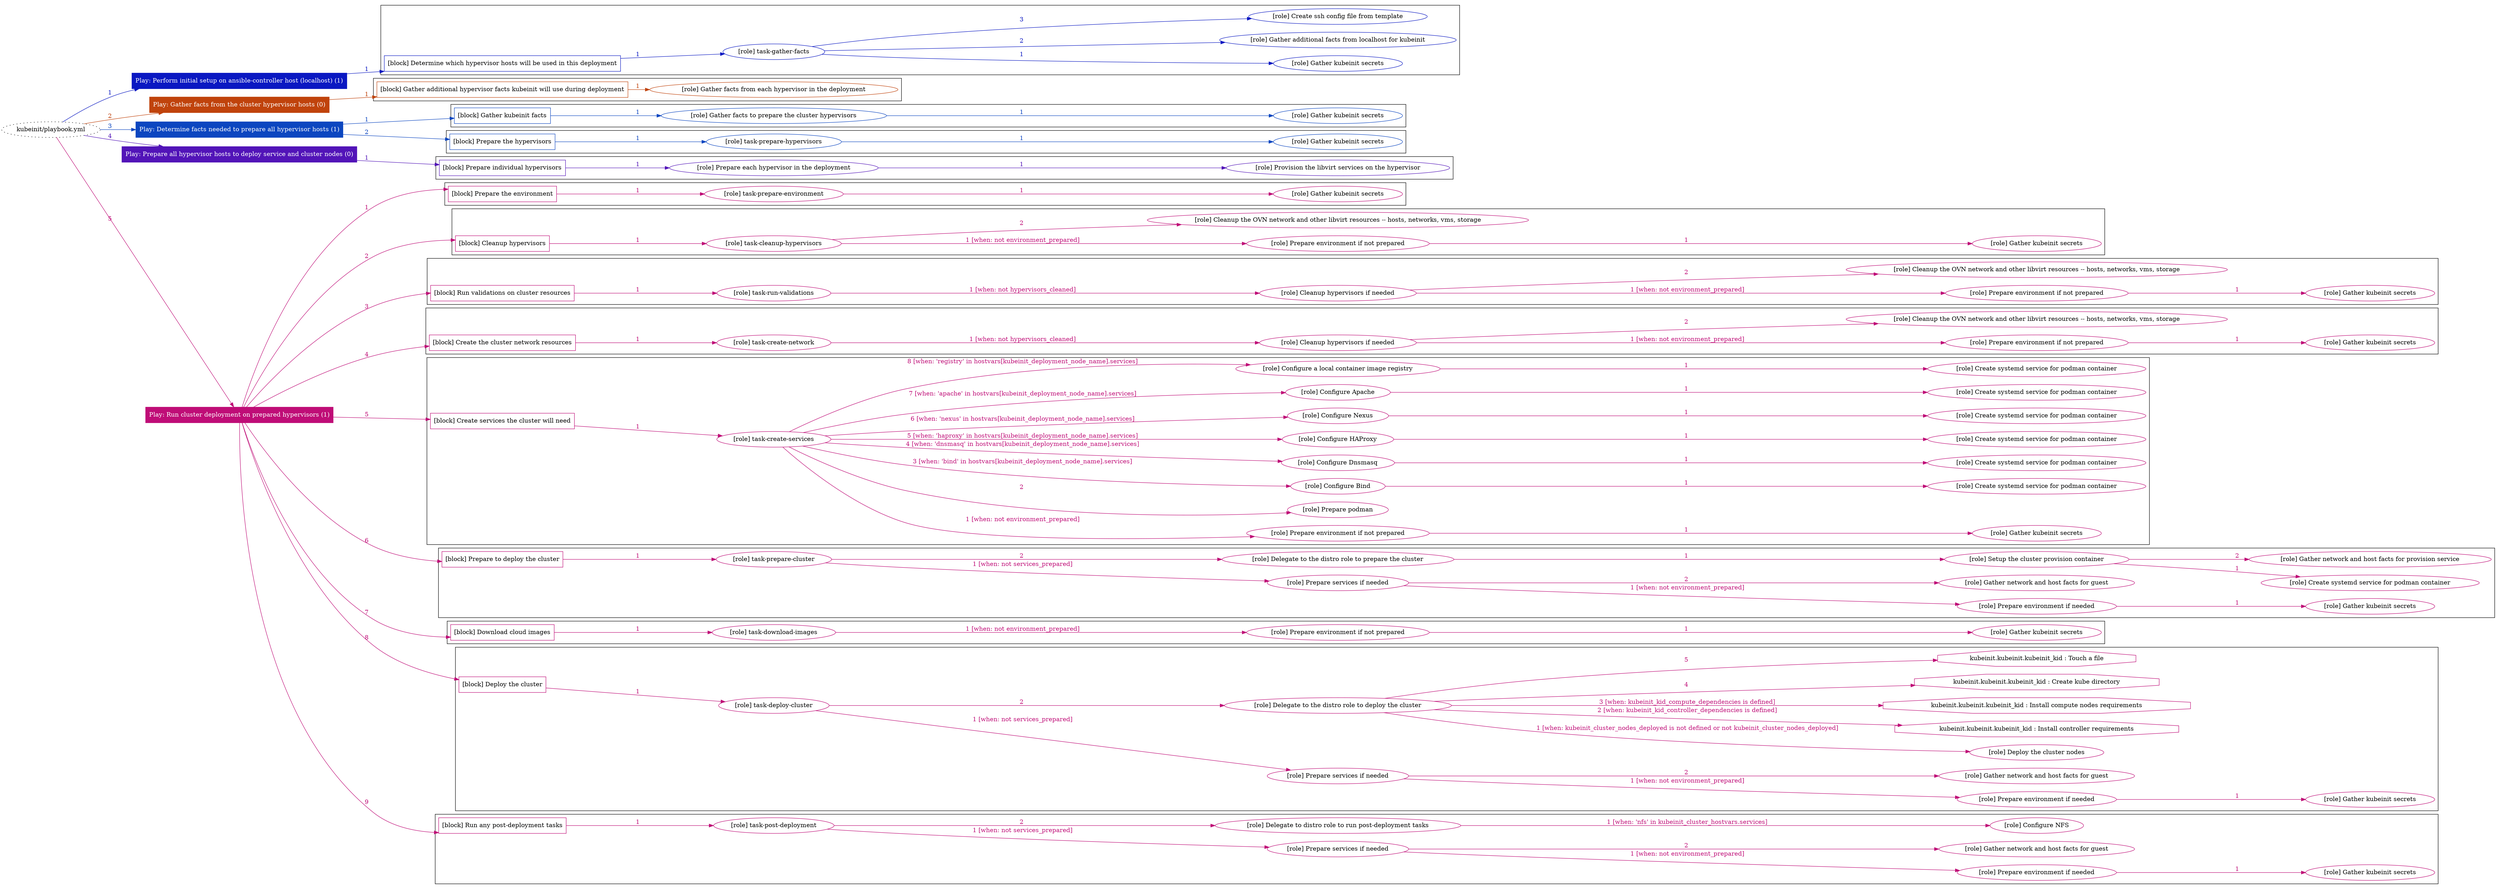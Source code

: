 digraph {
	graph [concentrate=true ordering=in rankdir=LR ratio=fill]
	edge [esep=5 sep=10]
	"kubeinit/playbook.yml" [URL="/home/runner/work/kubeinit/kubeinit/kubeinit/playbook.yml" id=playbook_1f6b3535 style=dotted]
	"kubeinit/playbook.yml" -> play_3bf7a6e9 [label="1 " color="#0a18c2" fontcolor="#0a18c2" id=edge_c1e197e9 labeltooltip="1 " tooltip="1 "]
	subgraph "Play: Perform initial setup on ansible-controller host (localhost) (1)" {
		play_3bf7a6e9 [label="Play: Perform initial setup on ansible-controller host (localhost) (1)" URL="/home/runner/work/kubeinit/kubeinit/kubeinit/playbook.yml" color="#0a18c2" fontcolor="#ffffff" id=play_3bf7a6e9 shape=box style=filled tooltip=localhost]
		play_3bf7a6e9 -> block_3ccb682c [label=1 color="#0a18c2" fontcolor="#0a18c2" id=edge_47ce44e6 labeltooltip=1 tooltip=1]
		subgraph cluster_block_3ccb682c {
			block_3ccb682c [label="[block] Determine which hypervisor hosts will be used in this deployment" URL="/home/runner/work/kubeinit/kubeinit/kubeinit/playbook.yml" color="#0a18c2" id=block_3ccb682c labeltooltip="Determine which hypervisor hosts will be used in this deployment" shape=box tooltip="Determine which hypervisor hosts will be used in this deployment"]
			block_3ccb682c -> role_7b9af902 [label="1 " color="#0a18c2" fontcolor="#0a18c2" id=edge_4d64c369 labeltooltip="1 " tooltip="1 "]
			subgraph "task-gather-facts" {
				role_7b9af902 [label="[role] task-gather-facts" URL="/home/runner/work/kubeinit/kubeinit/kubeinit/playbook.yml" color="#0a18c2" id=role_7b9af902 tooltip="task-gather-facts"]
				role_7b9af902 -> role_1360efcd [label="1 " color="#0a18c2" fontcolor="#0a18c2" id=edge_2112d2fb labeltooltip="1 " tooltip="1 "]
				subgraph "Gather kubeinit secrets" {
					role_1360efcd [label="[role] Gather kubeinit secrets" URL="/home/runner/.ansible/collections/ansible_collections/kubeinit/kubeinit/roles/kubeinit_prepare/tasks/build_hypervisors_group.yml" color="#0a18c2" id=role_1360efcd tooltip="Gather kubeinit secrets"]
				}
				role_7b9af902 -> role_87baae71 [label="2 " color="#0a18c2" fontcolor="#0a18c2" id=edge_1f7cece9 labeltooltip="2 " tooltip="2 "]
				subgraph "Gather additional facts from localhost for kubeinit" {
					role_87baae71 [label="[role] Gather additional facts from localhost for kubeinit" URL="/home/runner/.ansible/collections/ansible_collections/kubeinit/kubeinit/roles/kubeinit_prepare/tasks/build_hypervisors_group.yml" color="#0a18c2" id=role_87baae71 tooltip="Gather additional facts from localhost for kubeinit"]
				}
				role_7b9af902 -> role_89be790f [label="3 " color="#0a18c2" fontcolor="#0a18c2" id=edge_887fdbef labeltooltip="3 " tooltip="3 "]
				subgraph "Create ssh config file from template" {
					role_89be790f [label="[role] Create ssh config file from template" URL="/home/runner/.ansible/collections/ansible_collections/kubeinit/kubeinit/roles/kubeinit_prepare/tasks/build_hypervisors_group.yml" color="#0a18c2" id=role_89be790f tooltip="Create ssh config file from template"]
				}
			}
		}
	}
	"kubeinit/playbook.yml" -> play_54a61ac5 [label="2 " color="#c0430c" fontcolor="#c0430c" id=edge_5f983951 labeltooltip="2 " tooltip="2 "]
	subgraph "Play: Gather facts from the cluster hypervisor hosts (0)" {
		play_54a61ac5 [label="Play: Gather facts from the cluster hypervisor hosts (0)" URL="/home/runner/work/kubeinit/kubeinit/kubeinit/playbook.yml" color="#c0430c" fontcolor="#ffffff" id=play_54a61ac5 shape=box style=filled tooltip="Play: Gather facts from the cluster hypervisor hosts (0)"]
		play_54a61ac5 -> block_e50a9eba [label=1 color="#c0430c" fontcolor="#c0430c" id=edge_5fdd2af9 labeltooltip=1 tooltip=1]
		subgraph cluster_block_e50a9eba {
			block_e50a9eba [label="[block] Gather additional hypervisor facts kubeinit will use during deployment" URL="/home/runner/work/kubeinit/kubeinit/kubeinit/playbook.yml" color="#c0430c" id=block_e50a9eba labeltooltip="Gather additional hypervisor facts kubeinit will use during deployment" shape=box tooltip="Gather additional hypervisor facts kubeinit will use during deployment"]
			block_e50a9eba -> role_7834c64e [label="1 " color="#c0430c" fontcolor="#c0430c" id=edge_f5311c03 labeltooltip="1 " tooltip="1 "]
			subgraph "Gather facts from each hypervisor in the deployment" {
				role_7834c64e [label="[role] Gather facts from each hypervisor in the deployment" URL="/home/runner/work/kubeinit/kubeinit/kubeinit/playbook.yml" color="#c0430c" id=role_7834c64e tooltip="Gather facts from each hypervisor in the deployment"]
			}
		}
	}
	"kubeinit/playbook.yml" -> play_75a07d76 [label="3 " color="#0c46c0" fontcolor="#0c46c0" id=edge_d16d6537 labeltooltip="3 " tooltip="3 "]
	subgraph "Play: Determine facts needed to prepare all hypervisor hosts (1)" {
		play_75a07d76 [label="Play: Determine facts needed to prepare all hypervisor hosts (1)" URL="/home/runner/work/kubeinit/kubeinit/kubeinit/playbook.yml" color="#0c46c0" fontcolor="#ffffff" id=play_75a07d76 shape=box style=filled tooltip=localhost]
		play_75a07d76 -> block_7141d5a9 [label=1 color="#0c46c0" fontcolor="#0c46c0" id=edge_c96f5782 labeltooltip=1 tooltip=1]
		subgraph cluster_block_7141d5a9 {
			block_7141d5a9 [label="[block] Gather kubeinit facts" URL="/home/runner/work/kubeinit/kubeinit/kubeinit/playbook.yml" color="#0c46c0" id=block_7141d5a9 labeltooltip="Gather kubeinit facts" shape=box tooltip="Gather kubeinit facts"]
			block_7141d5a9 -> role_8ed5acba [label="1 " color="#0c46c0" fontcolor="#0c46c0" id=edge_40cc1aee labeltooltip="1 " tooltip="1 "]
			subgraph "Gather facts to prepare the cluster hypervisors" {
				role_8ed5acba [label="[role] Gather facts to prepare the cluster hypervisors" URL="/home/runner/work/kubeinit/kubeinit/kubeinit/playbook.yml" color="#0c46c0" id=role_8ed5acba tooltip="Gather facts to prepare the cluster hypervisors"]
				role_8ed5acba -> role_8b64cf4f [label="1 " color="#0c46c0" fontcolor="#0c46c0" id=edge_ab5d731b labeltooltip="1 " tooltip="1 "]
				subgraph "Gather kubeinit secrets" {
					role_8b64cf4f [label="[role] Gather kubeinit secrets" URL="/home/runner/.ansible/collections/ansible_collections/kubeinit/kubeinit/roles/kubeinit_prepare/tasks/gather_kubeinit_facts.yml" color="#0c46c0" id=role_8b64cf4f tooltip="Gather kubeinit secrets"]
				}
			}
		}
		play_75a07d76 -> block_ef69db0f [label=2 color="#0c46c0" fontcolor="#0c46c0" id=edge_81ce1f73 labeltooltip=2 tooltip=2]
		subgraph cluster_block_ef69db0f {
			block_ef69db0f [label="[block] Prepare the hypervisors" URL="/home/runner/work/kubeinit/kubeinit/kubeinit/playbook.yml" color="#0c46c0" id=block_ef69db0f labeltooltip="Prepare the hypervisors" shape=box tooltip="Prepare the hypervisors"]
			block_ef69db0f -> role_f090aa06 [label="1 " color="#0c46c0" fontcolor="#0c46c0" id=edge_07d2b785 labeltooltip="1 " tooltip="1 "]
			subgraph "task-prepare-hypervisors" {
				role_f090aa06 [label="[role] task-prepare-hypervisors" URL="/home/runner/work/kubeinit/kubeinit/kubeinit/playbook.yml" color="#0c46c0" id=role_f090aa06 tooltip="task-prepare-hypervisors"]
				role_f090aa06 -> role_acdf5bb8 [label="1 " color="#0c46c0" fontcolor="#0c46c0" id=edge_df29df80 labeltooltip="1 " tooltip="1 "]
				subgraph "Gather kubeinit secrets" {
					role_acdf5bb8 [label="[role] Gather kubeinit secrets" URL="/home/runner/.ansible/collections/ansible_collections/kubeinit/kubeinit/roles/kubeinit_prepare/tasks/gather_kubeinit_facts.yml" color="#0c46c0" id=role_acdf5bb8 tooltip="Gather kubeinit secrets"]
				}
			}
		}
	}
	"kubeinit/playbook.yml" -> play_3d331382 [label="4 " color="#5214b8" fontcolor="#5214b8" id=edge_16676e05 labeltooltip="4 " tooltip="4 "]
	subgraph "Play: Prepare all hypervisor hosts to deploy service and cluster nodes (0)" {
		play_3d331382 [label="Play: Prepare all hypervisor hosts to deploy service and cluster nodes (0)" URL="/home/runner/work/kubeinit/kubeinit/kubeinit/playbook.yml" color="#5214b8" fontcolor="#ffffff" id=play_3d331382 shape=box style=filled tooltip="Play: Prepare all hypervisor hosts to deploy service and cluster nodes (0)"]
		play_3d331382 -> block_a6d7bb3f [label=1 color="#5214b8" fontcolor="#5214b8" id=edge_a350c242 labeltooltip=1 tooltip=1]
		subgraph cluster_block_a6d7bb3f {
			block_a6d7bb3f [label="[block] Prepare individual hypervisors" URL="/home/runner/work/kubeinit/kubeinit/kubeinit/playbook.yml" color="#5214b8" id=block_a6d7bb3f labeltooltip="Prepare individual hypervisors" shape=box tooltip="Prepare individual hypervisors"]
			block_a6d7bb3f -> role_c45ecac0 [label="1 " color="#5214b8" fontcolor="#5214b8" id=edge_9cb9edc3 labeltooltip="1 " tooltip="1 "]
			subgraph "Prepare each hypervisor in the deployment" {
				role_c45ecac0 [label="[role] Prepare each hypervisor in the deployment" URL="/home/runner/work/kubeinit/kubeinit/kubeinit/playbook.yml" color="#5214b8" id=role_c45ecac0 tooltip="Prepare each hypervisor in the deployment"]
				role_c45ecac0 -> role_4bbc0955 [label="1 " color="#5214b8" fontcolor="#5214b8" id=edge_1edfb71e labeltooltip="1 " tooltip="1 "]
				subgraph "Provision the libvirt services on the hypervisor" {
					role_4bbc0955 [label="[role] Provision the libvirt services on the hypervisor" URL="/home/runner/.ansible/collections/ansible_collections/kubeinit/kubeinit/roles/kubeinit_prepare/tasks/prepare_hypervisor.yml" color="#5214b8" id=role_4bbc0955 tooltip="Provision the libvirt services on the hypervisor"]
				}
			}
		}
	}
	"kubeinit/playbook.yml" -> play_368a16c8 [label="5 " color="#bf0d77" fontcolor="#bf0d77" id=edge_6575ea53 labeltooltip="5 " tooltip="5 "]
	subgraph "Play: Run cluster deployment on prepared hypervisors (1)" {
		play_368a16c8 [label="Play: Run cluster deployment on prepared hypervisors (1)" URL="/home/runner/work/kubeinit/kubeinit/kubeinit/playbook.yml" color="#bf0d77" fontcolor="#ffffff" id=play_368a16c8 shape=box style=filled tooltip=localhost]
		play_368a16c8 -> block_1bb7bc93 [label=1 color="#bf0d77" fontcolor="#bf0d77" id=edge_f41ecd11 labeltooltip=1 tooltip=1]
		subgraph cluster_block_1bb7bc93 {
			block_1bb7bc93 [label="[block] Prepare the environment" URL="/home/runner/work/kubeinit/kubeinit/kubeinit/playbook.yml" color="#bf0d77" id=block_1bb7bc93 labeltooltip="Prepare the environment" shape=box tooltip="Prepare the environment"]
			block_1bb7bc93 -> role_0cedd0b3 [label="1 " color="#bf0d77" fontcolor="#bf0d77" id=edge_0e21bb70 labeltooltip="1 " tooltip="1 "]
			subgraph "task-prepare-environment" {
				role_0cedd0b3 [label="[role] task-prepare-environment" URL="/home/runner/work/kubeinit/kubeinit/kubeinit/playbook.yml" color="#bf0d77" id=role_0cedd0b3 tooltip="task-prepare-environment"]
				role_0cedd0b3 -> role_18a40234 [label="1 " color="#bf0d77" fontcolor="#bf0d77" id=edge_5f306d42 labeltooltip="1 " tooltip="1 "]
				subgraph "Gather kubeinit secrets" {
					role_18a40234 [label="[role] Gather kubeinit secrets" URL="/home/runner/.ansible/collections/ansible_collections/kubeinit/kubeinit/roles/kubeinit_prepare/tasks/gather_kubeinit_facts.yml" color="#bf0d77" id=role_18a40234 tooltip="Gather kubeinit secrets"]
				}
			}
		}
		play_368a16c8 -> block_3e23dfc7 [label=2 color="#bf0d77" fontcolor="#bf0d77" id=edge_5cbe32d6 labeltooltip=2 tooltip=2]
		subgraph cluster_block_3e23dfc7 {
			block_3e23dfc7 [label="[block] Cleanup hypervisors" URL="/home/runner/work/kubeinit/kubeinit/kubeinit/playbook.yml" color="#bf0d77" id=block_3e23dfc7 labeltooltip="Cleanup hypervisors" shape=box tooltip="Cleanup hypervisors"]
			block_3e23dfc7 -> role_8634d6ac [label="1 " color="#bf0d77" fontcolor="#bf0d77" id=edge_c072e375 labeltooltip="1 " tooltip="1 "]
			subgraph "task-cleanup-hypervisors" {
				role_8634d6ac [label="[role] task-cleanup-hypervisors" URL="/home/runner/work/kubeinit/kubeinit/kubeinit/playbook.yml" color="#bf0d77" id=role_8634d6ac tooltip="task-cleanup-hypervisors"]
				role_8634d6ac -> role_daacfb31 [label="1 [when: not environment_prepared]" color="#bf0d77" fontcolor="#bf0d77" id=edge_9eebfffa labeltooltip="1 [when: not environment_prepared]" tooltip="1 [when: not environment_prepared]"]
				subgraph "Prepare environment if not prepared" {
					role_daacfb31 [label="[role] Prepare environment if not prepared" URL="/home/runner/.ansible/collections/ansible_collections/kubeinit/kubeinit/roles/kubeinit_prepare/tasks/cleanup_hypervisors.yml" color="#bf0d77" id=role_daacfb31 tooltip="Prepare environment if not prepared"]
					role_daacfb31 -> role_f844dda1 [label="1 " color="#bf0d77" fontcolor="#bf0d77" id=edge_bcab1540 labeltooltip="1 " tooltip="1 "]
					subgraph "Gather kubeinit secrets" {
						role_f844dda1 [label="[role] Gather kubeinit secrets" URL="/home/runner/.ansible/collections/ansible_collections/kubeinit/kubeinit/roles/kubeinit_prepare/tasks/gather_kubeinit_facts.yml" color="#bf0d77" id=role_f844dda1 tooltip="Gather kubeinit secrets"]
					}
				}
				role_8634d6ac -> role_37c6b8cc [label="2 " color="#bf0d77" fontcolor="#bf0d77" id=edge_1491b4fa labeltooltip="2 " tooltip="2 "]
				subgraph "Cleanup the OVN network and other libvirt resources -- hosts, networks, vms, storage" {
					role_37c6b8cc [label="[role] Cleanup the OVN network and other libvirt resources -- hosts, networks, vms, storage" URL="/home/runner/.ansible/collections/ansible_collections/kubeinit/kubeinit/roles/kubeinit_prepare/tasks/cleanup_hypervisors.yml" color="#bf0d77" id=role_37c6b8cc tooltip="Cleanup the OVN network and other libvirt resources -- hosts, networks, vms, storage"]
				}
			}
		}
		play_368a16c8 -> block_3f6bb3dc [label=3 color="#bf0d77" fontcolor="#bf0d77" id=edge_3181ce59 labeltooltip=3 tooltip=3]
		subgraph cluster_block_3f6bb3dc {
			block_3f6bb3dc [label="[block] Run validations on cluster resources" URL="/home/runner/work/kubeinit/kubeinit/kubeinit/playbook.yml" color="#bf0d77" id=block_3f6bb3dc labeltooltip="Run validations on cluster resources" shape=box tooltip="Run validations on cluster resources"]
			block_3f6bb3dc -> role_89c1ef2c [label="1 " color="#bf0d77" fontcolor="#bf0d77" id=edge_9684d4f2 labeltooltip="1 " tooltip="1 "]
			subgraph "task-run-validations" {
				role_89c1ef2c [label="[role] task-run-validations" URL="/home/runner/work/kubeinit/kubeinit/kubeinit/playbook.yml" color="#bf0d77" id=role_89c1ef2c tooltip="task-run-validations"]
				role_89c1ef2c -> role_0c6063fe [label="1 [when: not hypervisors_cleaned]" color="#bf0d77" fontcolor="#bf0d77" id=edge_345f3745 labeltooltip="1 [when: not hypervisors_cleaned]" tooltip="1 [when: not hypervisors_cleaned]"]
				subgraph "Cleanup hypervisors if needed" {
					role_0c6063fe [label="[role] Cleanup hypervisors if needed" URL="/home/runner/.ansible/collections/ansible_collections/kubeinit/kubeinit/roles/kubeinit_validations/tasks/main.yml" color="#bf0d77" id=role_0c6063fe tooltip="Cleanup hypervisors if needed"]
					role_0c6063fe -> role_e9da074a [label="1 [when: not environment_prepared]" color="#bf0d77" fontcolor="#bf0d77" id=edge_7796744a labeltooltip="1 [when: not environment_prepared]" tooltip="1 [when: not environment_prepared]"]
					subgraph "Prepare environment if not prepared" {
						role_e9da074a [label="[role] Prepare environment if not prepared" URL="/home/runner/.ansible/collections/ansible_collections/kubeinit/kubeinit/roles/kubeinit_prepare/tasks/cleanup_hypervisors.yml" color="#bf0d77" id=role_e9da074a tooltip="Prepare environment if not prepared"]
						role_e9da074a -> role_875ee161 [label="1 " color="#bf0d77" fontcolor="#bf0d77" id=edge_c53d3ebb labeltooltip="1 " tooltip="1 "]
						subgraph "Gather kubeinit secrets" {
							role_875ee161 [label="[role] Gather kubeinit secrets" URL="/home/runner/.ansible/collections/ansible_collections/kubeinit/kubeinit/roles/kubeinit_prepare/tasks/gather_kubeinit_facts.yml" color="#bf0d77" id=role_875ee161 tooltip="Gather kubeinit secrets"]
						}
					}
					role_0c6063fe -> role_450a5c2c [label="2 " color="#bf0d77" fontcolor="#bf0d77" id=edge_45321981 labeltooltip="2 " tooltip="2 "]
					subgraph "Cleanup the OVN network and other libvirt resources -- hosts, networks, vms, storage" {
						role_450a5c2c [label="[role] Cleanup the OVN network and other libvirt resources -- hosts, networks, vms, storage" URL="/home/runner/.ansible/collections/ansible_collections/kubeinit/kubeinit/roles/kubeinit_prepare/tasks/cleanup_hypervisors.yml" color="#bf0d77" id=role_450a5c2c tooltip="Cleanup the OVN network and other libvirt resources -- hosts, networks, vms, storage"]
					}
				}
			}
		}
		play_368a16c8 -> block_3bde9064 [label=4 color="#bf0d77" fontcolor="#bf0d77" id=edge_3b0500b9 labeltooltip=4 tooltip=4]
		subgraph cluster_block_3bde9064 {
			block_3bde9064 [label="[block] Create the cluster network resources" URL="/home/runner/work/kubeinit/kubeinit/kubeinit/playbook.yml" color="#bf0d77" id=block_3bde9064 labeltooltip="Create the cluster network resources" shape=box tooltip="Create the cluster network resources"]
			block_3bde9064 -> role_0d90dddf [label="1 " color="#bf0d77" fontcolor="#bf0d77" id=edge_a4d1cb44 labeltooltip="1 " tooltip="1 "]
			subgraph "task-create-network" {
				role_0d90dddf [label="[role] task-create-network" URL="/home/runner/work/kubeinit/kubeinit/kubeinit/playbook.yml" color="#bf0d77" id=role_0d90dddf tooltip="task-create-network"]
				role_0d90dddf -> role_8ab0f918 [label="1 [when: not hypervisors_cleaned]" color="#bf0d77" fontcolor="#bf0d77" id=edge_50179bc3 labeltooltip="1 [when: not hypervisors_cleaned]" tooltip="1 [when: not hypervisors_cleaned]"]
				subgraph "Cleanup hypervisors if needed" {
					role_8ab0f918 [label="[role] Cleanup hypervisors if needed" URL="/home/runner/.ansible/collections/ansible_collections/kubeinit/kubeinit/roles/kubeinit_libvirt/tasks/create_network.yml" color="#bf0d77" id=role_8ab0f918 tooltip="Cleanup hypervisors if needed"]
					role_8ab0f918 -> role_57f6d61f [label="1 [when: not environment_prepared]" color="#bf0d77" fontcolor="#bf0d77" id=edge_bcccdd63 labeltooltip="1 [when: not environment_prepared]" tooltip="1 [when: not environment_prepared]"]
					subgraph "Prepare environment if not prepared" {
						role_57f6d61f [label="[role] Prepare environment if not prepared" URL="/home/runner/.ansible/collections/ansible_collections/kubeinit/kubeinit/roles/kubeinit_prepare/tasks/cleanup_hypervisors.yml" color="#bf0d77" id=role_57f6d61f tooltip="Prepare environment if not prepared"]
						role_57f6d61f -> role_bf4fabb3 [label="1 " color="#bf0d77" fontcolor="#bf0d77" id=edge_4ea78b65 labeltooltip="1 " tooltip="1 "]
						subgraph "Gather kubeinit secrets" {
							role_bf4fabb3 [label="[role] Gather kubeinit secrets" URL="/home/runner/.ansible/collections/ansible_collections/kubeinit/kubeinit/roles/kubeinit_prepare/tasks/gather_kubeinit_facts.yml" color="#bf0d77" id=role_bf4fabb3 tooltip="Gather kubeinit secrets"]
						}
					}
					role_8ab0f918 -> role_c960f87f [label="2 " color="#bf0d77" fontcolor="#bf0d77" id=edge_f875e718 labeltooltip="2 " tooltip="2 "]
					subgraph "Cleanup the OVN network and other libvirt resources -- hosts, networks, vms, storage" {
						role_c960f87f [label="[role] Cleanup the OVN network and other libvirt resources -- hosts, networks, vms, storage" URL="/home/runner/.ansible/collections/ansible_collections/kubeinit/kubeinit/roles/kubeinit_prepare/tasks/cleanup_hypervisors.yml" color="#bf0d77" id=role_c960f87f tooltip="Cleanup the OVN network and other libvirt resources -- hosts, networks, vms, storage"]
					}
				}
			}
		}
		play_368a16c8 -> block_8eb6031f [label=5 color="#bf0d77" fontcolor="#bf0d77" id=edge_0f97d8d3 labeltooltip=5 tooltip=5]
		subgraph cluster_block_8eb6031f {
			block_8eb6031f [label="[block] Create services the cluster will need" URL="/home/runner/work/kubeinit/kubeinit/kubeinit/playbook.yml" color="#bf0d77" id=block_8eb6031f labeltooltip="Create services the cluster will need" shape=box tooltip="Create services the cluster will need"]
			block_8eb6031f -> role_3d6270d3 [label="1 " color="#bf0d77" fontcolor="#bf0d77" id=edge_98176f42 labeltooltip="1 " tooltip="1 "]
			subgraph "task-create-services" {
				role_3d6270d3 [label="[role] task-create-services" URL="/home/runner/work/kubeinit/kubeinit/kubeinit/playbook.yml" color="#bf0d77" id=role_3d6270d3 tooltip="task-create-services"]
				role_3d6270d3 -> role_ebb13b92 [label="1 [when: not environment_prepared]" color="#bf0d77" fontcolor="#bf0d77" id=edge_6c836419 labeltooltip="1 [when: not environment_prepared]" tooltip="1 [when: not environment_prepared]"]
				subgraph "Prepare environment if not prepared" {
					role_ebb13b92 [label="[role] Prepare environment if not prepared" URL="/home/runner/.ansible/collections/ansible_collections/kubeinit/kubeinit/roles/kubeinit_services/tasks/main.yml" color="#bf0d77" id=role_ebb13b92 tooltip="Prepare environment if not prepared"]
					role_ebb13b92 -> role_b05471d1 [label="1 " color="#bf0d77" fontcolor="#bf0d77" id=edge_e9f2e969 labeltooltip="1 " tooltip="1 "]
					subgraph "Gather kubeinit secrets" {
						role_b05471d1 [label="[role] Gather kubeinit secrets" URL="/home/runner/.ansible/collections/ansible_collections/kubeinit/kubeinit/roles/kubeinit_prepare/tasks/gather_kubeinit_facts.yml" color="#bf0d77" id=role_b05471d1 tooltip="Gather kubeinit secrets"]
					}
				}
				role_3d6270d3 -> role_ff94bc6a [label="2 " color="#bf0d77" fontcolor="#bf0d77" id=edge_85e09e7e labeltooltip="2 " tooltip="2 "]
				subgraph "Prepare podman" {
					role_ff94bc6a [label="[role] Prepare podman" URL="/home/runner/.ansible/collections/ansible_collections/kubeinit/kubeinit/roles/kubeinit_services/tasks/00_create_service_pod.yml" color="#bf0d77" id=role_ff94bc6a tooltip="Prepare podman"]
				}
				role_3d6270d3 -> role_147999e9 [label="3 [when: 'bind' in hostvars[kubeinit_deployment_node_name].services]" color="#bf0d77" fontcolor="#bf0d77" id=edge_efdef23e labeltooltip="3 [when: 'bind' in hostvars[kubeinit_deployment_node_name].services]" tooltip="3 [when: 'bind' in hostvars[kubeinit_deployment_node_name].services]"]
				subgraph "Configure Bind" {
					role_147999e9 [label="[role] Configure Bind" URL="/home/runner/.ansible/collections/ansible_collections/kubeinit/kubeinit/roles/kubeinit_services/tasks/start_services_containers.yml" color="#bf0d77" id=role_147999e9 tooltip="Configure Bind"]
					role_147999e9 -> role_bf076e30 [label="1 " color="#bf0d77" fontcolor="#bf0d77" id=edge_87cccaa5 labeltooltip="1 " tooltip="1 "]
					subgraph "Create systemd service for podman container" {
						role_bf076e30 [label="[role] Create systemd service for podman container" URL="/home/runner/.ansible/collections/ansible_collections/kubeinit/kubeinit/roles/kubeinit_bind/tasks/main.yml" color="#bf0d77" id=role_bf076e30 tooltip="Create systemd service for podman container"]
					}
				}
				role_3d6270d3 -> role_5b584ee7 [label="4 [when: 'dnsmasq' in hostvars[kubeinit_deployment_node_name].services]" color="#bf0d77" fontcolor="#bf0d77" id=edge_be28d505 labeltooltip="4 [when: 'dnsmasq' in hostvars[kubeinit_deployment_node_name].services]" tooltip="4 [when: 'dnsmasq' in hostvars[kubeinit_deployment_node_name].services]"]
				subgraph "Configure Dnsmasq" {
					role_5b584ee7 [label="[role] Configure Dnsmasq" URL="/home/runner/.ansible/collections/ansible_collections/kubeinit/kubeinit/roles/kubeinit_services/tasks/start_services_containers.yml" color="#bf0d77" id=role_5b584ee7 tooltip="Configure Dnsmasq"]
					role_5b584ee7 -> role_eab166a2 [label="1 " color="#bf0d77" fontcolor="#bf0d77" id=edge_00e78adf labeltooltip="1 " tooltip="1 "]
					subgraph "Create systemd service for podman container" {
						role_eab166a2 [label="[role] Create systemd service for podman container" URL="/home/runner/.ansible/collections/ansible_collections/kubeinit/kubeinit/roles/kubeinit_dnsmasq/tasks/main.yml" color="#bf0d77" id=role_eab166a2 tooltip="Create systemd service for podman container"]
					}
				}
				role_3d6270d3 -> role_ba6c4ec7 [label="5 [when: 'haproxy' in hostvars[kubeinit_deployment_node_name].services]" color="#bf0d77" fontcolor="#bf0d77" id=edge_8b4da326 labeltooltip="5 [when: 'haproxy' in hostvars[kubeinit_deployment_node_name].services]" tooltip="5 [when: 'haproxy' in hostvars[kubeinit_deployment_node_name].services]"]
				subgraph "Configure HAProxy" {
					role_ba6c4ec7 [label="[role] Configure HAProxy" URL="/home/runner/.ansible/collections/ansible_collections/kubeinit/kubeinit/roles/kubeinit_services/tasks/start_services_containers.yml" color="#bf0d77" id=role_ba6c4ec7 tooltip="Configure HAProxy"]
					role_ba6c4ec7 -> role_a4e1daeb [label="1 " color="#bf0d77" fontcolor="#bf0d77" id=edge_6d6f15dd labeltooltip="1 " tooltip="1 "]
					subgraph "Create systemd service for podman container" {
						role_a4e1daeb [label="[role] Create systemd service for podman container" URL="/home/runner/.ansible/collections/ansible_collections/kubeinit/kubeinit/roles/kubeinit_haproxy/tasks/main.yml" color="#bf0d77" id=role_a4e1daeb tooltip="Create systemd service for podman container"]
					}
				}
				role_3d6270d3 -> role_1121056b [label="6 [when: 'nexus' in hostvars[kubeinit_deployment_node_name].services]" color="#bf0d77" fontcolor="#bf0d77" id=edge_dc437dda labeltooltip="6 [when: 'nexus' in hostvars[kubeinit_deployment_node_name].services]" tooltip="6 [when: 'nexus' in hostvars[kubeinit_deployment_node_name].services]"]
				subgraph "Configure Nexus" {
					role_1121056b [label="[role] Configure Nexus" URL="/home/runner/.ansible/collections/ansible_collections/kubeinit/kubeinit/roles/kubeinit_services/tasks/start_services_containers.yml" color="#bf0d77" id=role_1121056b tooltip="Configure Nexus"]
					role_1121056b -> role_4af41d01 [label="1 " color="#bf0d77" fontcolor="#bf0d77" id=edge_7c280169 labeltooltip="1 " tooltip="1 "]
					subgraph "Create systemd service for podman container" {
						role_4af41d01 [label="[role] Create systemd service for podman container" URL="/home/runner/.ansible/collections/ansible_collections/kubeinit/kubeinit/roles/kubeinit_nexus/tasks/main.yml" color="#bf0d77" id=role_4af41d01 tooltip="Create systemd service for podman container"]
					}
				}
				role_3d6270d3 -> role_95672cbd [label="7 [when: 'apache' in hostvars[kubeinit_deployment_node_name].services]" color="#bf0d77" fontcolor="#bf0d77" id=edge_4ff324d7 labeltooltip="7 [when: 'apache' in hostvars[kubeinit_deployment_node_name].services]" tooltip="7 [when: 'apache' in hostvars[kubeinit_deployment_node_name].services]"]
				subgraph "Configure Apache" {
					role_95672cbd [label="[role] Configure Apache" URL="/home/runner/.ansible/collections/ansible_collections/kubeinit/kubeinit/roles/kubeinit_services/tasks/start_services_containers.yml" color="#bf0d77" id=role_95672cbd tooltip="Configure Apache"]
					role_95672cbd -> role_fe2dd6f8 [label="1 " color="#bf0d77" fontcolor="#bf0d77" id=edge_877de186 labeltooltip="1 " tooltip="1 "]
					subgraph "Create systemd service for podman container" {
						role_fe2dd6f8 [label="[role] Create systemd service for podman container" URL="/home/runner/.ansible/collections/ansible_collections/kubeinit/kubeinit/roles/kubeinit_apache/tasks/main.yml" color="#bf0d77" id=role_fe2dd6f8 tooltip="Create systemd service for podman container"]
					}
				}
				role_3d6270d3 -> role_4d21d6bd [label="8 [when: 'registry' in hostvars[kubeinit_deployment_node_name].services]" color="#bf0d77" fontcolor="#bf0d77" id=edge_752ca20f labeltooltip="8 [when: 'registry' in hostvars[kubeinit_deployment_node_name].services]" tooltip="8 [when: 'registry' in hostvars[kubeinit_deployment_node_name].services]"]
				subgraph "Configure a local container image registry" {
					role_4d21d6bd [label="[role] Configure a local container image registry" URL="/home/runner/.ansible/collections/ansible_collections/kubeinit/kubeinit/roles/kubeinit_services/tasks/start_services_containers.yml" color="#bf0d77" id=role_4d21d6bd tooltip="Configure a local container image registry"]
					role_4d21d6bd -> role_8a16c138 [label="1 " color="#bf0d77" fontcolor="#bf0d77" id=edge_d1afa076 labeltooltip="1 " tooltip="1 "]
					subgraph "Create systemd service for podman container" {
						role_8a16c138 [label="[role] Create systemd service for podman container" URL="/home/runner/.ansible/collections/ansible_collections/kubeinit/kubeinit/roles/kubeinit_registry/tasks/main.yml" color="#bf0d77" id=role_8a16c138 tooltip="Create systemd service for podman container"]
					}
				}
			}
		}
		play_368a16c8 -> block_877bb955 [label=6 color="#bf0d77" fontcolor="#bf0d77" id=edge_6157a24e labeltooltip=6 tooltip=6]
		subgraph cluster_block_877bb955 {
			block_877bb955 [label="[block] Prepare to deploy the cluster" URL="/home/runner/work/kubeinit/kubeinit/kubeinit/playbook.yml" color="#bf0d77" id=block_877bb955 labeltooltip="Prepare to deploy the cluster" shape=box tooltip="Prepare to deploy the cluster"]
			block_877bb955 -> role_32d3a017 [label="1 " color="#bf0d77" fontcolor="#bf0d77" id=edge_882bd10a labeltooltip="1 " tooltip="1 "]
			subgraph "task-prepare-cluster" {
				role_32d3a017 [label="[role] task-prepare-cluster" URL="/home/runner/work/kubeinit/kubeinit/kubeinit/playbook.yml" color="#bf0d77" id=role_32d3a017 tooltip="task-prepare-cluster"]
				role_32d3a017 -> role_9602074c [label="1 [when: not services_prepared]" color="#bf0d77" fontcolor="#bf0d77" id=edge_1849640d labeltooltip="1 [when: not services_prepared]" tooltip="1 [when: not services_prepared]"]
				subgraph "Prepare services if needed" {
					role_9602074c [label="[role] Prepare services if needed" URL="/home/runner/.ansible/collections/ansible_collections/kubeinit/kubeinit/roles/kubeinit_prepare/tasks/prepare_cluster.yml" color="#bf0d77" id=role_9602074c tooltip="Prepare services if needed"]
					role_9602074c -> role_5f315bdf [label="1 [when: not environment_prepared]" color="#bf0d77" fontcolor="#bf0d77" id=edge_3f7a2197 labeltooltip="1 [when: not environment_prepared]" tooltip="1 [when: not environment_prepared]"]
					subgraph "Prepare environment if needed" {
						role_5f315bdf [label="[role] Prepare environment if needed" URL="/home/runner/.ansible/collections/ansible_collections/kubeinit/kubeinit/roles/kubeinit_services/tasks/prepare_services.yml" color="#bf0d77" id=role_5f315bdf tooltip="Prepare environment if needed"]
						role_5f315bdf -> role_11a8494e [label="1 " color="#bf0d77" fontcolor="#bf0d77" id=edge_fd36b822 labeltooltip="1 " tooltip="1 "]
						subgraph "Gather kubeinit secrets" {
							role_11a8494e [label="[role] Gather kubeinit secrets" URL="/home/runner/.ansible/collections/ansible_collections/kubeinit/kubeinit/roles/kubeinit_prepare/tasks/gather_kubeinit_facts.yml" color="#bf0d77" id=role_11a8494e tooltip="Gather kubeinit secrets"]
						}
					}
					role_9602074c -> role_6c2c43af [label="2 " color="#bf0d77" fontcolor="#bf0d77" id=edge_ec31e68e labeltooltip="2 " tooltip="2 "]
					subgraph "Gather network and host facts for guest" {
						role_6c2c43af [label="[role] Gather network and host facts for guest" URL="/home/runner/.ansible/collections/ansible_collections/kubeinit/kubeinit/roles/kubeinit_services/tasks/prepare_services.yml" color="#bf0d77" id=role_6c2c43af tooltip="Gather network and host facts for guest"]
					}
				}
				role_32d3a017 -> role_8135bd43 [label="2 " color="#bf0d77" fontcolor="#bf0d77" id=edge_3a305e72 labeltooltip="2 " tooltip="2 "]
				subgraph "Delegate to the distro role to prepare the cluster" {
					role_8135bd43 [label="[role] Delegate to the distro role to prepare the cluster" URL="/home/runner/.ansible/collections/ansible_collections/kubeinit/kubeinit/roles/kubeinit_prepare/tasks/prepare_cluster.yml" color="#bf0d77" id=role_8135bd43 tooltip="Delegate to the distro role to prepare the cluster"]
					role_8135bd43 -> role_e4787305 [label="1 " color="#bf0d77" fontcolor="#bf0d77" id=edge_fe69cc0a labeltooltip="1 " tooltip="1 "]
					subgraph "Setup the cluster provision container" {
						role_e4787305 [label="[role] Setup the cluster provision container" URL="/home/runner/.ansible/collections/ansible_collections/kubeinit/kubeinit/roles/kubeinit_kid/tasks/prepare_cluster.yml" color="#bf0d77" id=role_e4787305 tooltip="Setup the cluster provision container"]
						role_e4787305 -> role_e4afdeaf [label="1 " color="#bf0d77" fontcolor="#bf0d77" id=edge_3c658d7c labeltooltip="1 " tooltip="1 "]
						subgraph "Create systemd service for podman container" {
							role_e4afdeaf [label="[role] Create systemd service for podman container" URL="/home/runner/.ansible/collections/ansible_collections/kubeinit/kubeinit/roles/kubeinit_services/tasks/create_provision_container.yml" color="#bf0d77" id=role_e4afdeaf tooltip="Create systemd service for podman container"]
						}
						role_e4787305 -> role_99b6d273 [label="2 " color="#bf0d77" fontcolor="#bf0d77" id=edge_47836a59 labeltooltip="2 " tooltip="2 "]
						subgraph "Gather network and host facts for provision service" {
							role_99b6d273 [label="[role] Gather network and host facts for provision service" URL="/home/runner/.ansible/collections/ansible_collections/kubeinit/kubeinit/roles/kubeinit_services/tasks/create_provision_container.yml" color="#bf0d77" id=role_99b6d273 tooltip="Gather network and host facts for provision service"]
						}
					}
				}
			}
		}
		play_368a16c8 -> block_4815e180 [label=7 color="#bf0d77" fontcolor="#bf0d77" id=edge_113f4de6 labeltooltip=7 tooltip=7]
		subgraph cluster_block_4815e180 {
			block_4815e180 [label="[block] Download cloud images" URL="/home/runner/work/kubeinit/kubeinit/kubeinit/playbook.yml" color="#bf0d77" id=block_4815e180 labeltooltip="Download cloud images" shape=box tooltip="Download cloud images"]
			block_4815e180 -> role_88a88e95 [label="1 " color="#bf0d77" fontcolor="#bf0d77" id=edge_086e4162 labeltooltip="1 " tooltip="1 "]
			subgraph "task-download-images" {
				role_88a88e95 [label="[role] task-download-images" URL="/home/runner/work/kubeinit/kubeinit/kubeinit/playbook.yml" color="#bf0d77" id=role_88a88e95 tooltip="task-download-images"]
				role_88a88e95 -> role_e3f7e9b3 [label="1 [when: not environment_prepared]" color="#bf0d77" fontcolor="#bf0d77" id=edge_6557152e labeltooltip="1 [when: not environment_prepared]" tooltip="1 [when: not environment_prepared]"]
				subgraph "Prepare environment if not prepared" {
					role_e3f7e9b3 [label="[role] Prepare environment if not prepared" URL="/home/runner/.ansible/collections/ansible_collections/kubeinit/kubeinit/roles/kubeinit_libvirt/tasks/download_cloud_images.yml" color="#bf0d77" id=role_e3f7e9b3 tooltip="Prepare environment if not prepared"]
					role_e3f7e9b3 -> role_94755509 [label="1 " color="#bf0d77" fontcolor="#bf0d77" id=edge_da76e3dc labeltooltip="1 " tooltip="1 "]
					subgraph "Gather kubeinit secrets" {
						role_94755509 [label="[role] Gather kubeinit secrets" URL="/home/runner/.ansible/collections/ansible_collections/kubeinit/kubeinit/roles/kubeinit_prepare/tasks/gather_kubeinit_facts.yml" color="#bf0d77" id=role_94755509 tooltip="Gather kubeinit secrets"]
					}
				}
			}
		}
		play_368a16c8 -> block_3baaca7d [label=8 color="#bf0d77" fontcolor="#bf0d77" id=edge_cf4f3fef labeltooltip=8 tooltip=8]
		subgraph cluster_block_3baaca7d {
			block_3baaca7d [label="[block] Deploy the cluster" URL="/home/runner/work/kubeinit/kubeinit/kubeinit/playbook.yml" color="#bf0d77" id=block_3baaca7d labeltooltip="Deploy the cluster" shape=box tooltip="Deploy the cluster"]
			block_3baaca7d -> role_87ed4496 [label="1 " color="#bf0d77" fontcolor="#bf0d77" id=edge_13f1e43b labeltooltip="1 " tooltip="1 "]
			subgraph "task-deploy-cluster" {
				role_87ed4496 [label="[role] task-deploy-cluster" URL="/home/runner/work/kubeinit/kubeinit/kubeinit/playbook.yml" color="#bf0d77" id=role_87ed4496 tooltip="task-deploy-cluster"]
				role_87ed4496 -> role_ed93e5e5 [label="1 [when: not services_prepared]" color="#bf0d77" fontcolor="#bf0d77" id=edge_079c7fba labeltooltip="1 [when: not services_prepared]" tooltip="1 [when: not services_prepared]"]
				subgraph "Prepare services if needed" {
					role_ed93e5e5 [label="[role] Prepare services if needed" URL="/home/runner/.ansible/collections/ansible_collections/kubeinit/kubeinit/roles/kubeinit_prepare/tasks/deploy_cluster.yml" color="#bf0d77" id=role_ed93e5e5 tooltip="Prepare services if needed"]
					role_ed93e5e5 -> role_3710c611 [label="1 [when: not environment_prepared]" color="#bf0d77" fontcolor="#bf0d77" id=edge_e8f77e77 labeltooltip="1 [when: not environment_prepared]" tooltip="1 [when: not environment_prepared]"]
					subgraph "Prepare environment if needed" {
						role_3710c611 [label="[role] Prepare environment if needed" URL="/home/runner/.ansible/collections/ansible_collections/kubeinit/kubeinit/roles/kubeinit_services/tasks/prepare_services.yml" color="#bf0d77" id=role_3710c611 tooltip="Prepare environment if needed"]
						role_3710c611 -> role_da937d96 [label="1 " color="#bf0d77" fontcolor="#bf0d77" id=edge_5022822f labeltooltip="1 " tooltip="1 "]
						subgraph "Gather kubeinit secrets" {
							role_da937d96 [label="[role] Gather kubeinit secrets" URL="/home/runner/.ansible/collections/ansible_collections/kubeinit/kubeinit/roles/kubeinit_prepare/tasks/gather_kubeinit_facts.yml" color="#bf0d77" id=role_da937d96 tooltip="Gather kubeinit secrets"]
						}
					}
					role_ed93e5e5 -> role_a6ab27a9 [label="2 " color="#bf0d77" fontcolor="#bf0d77" id=edge_5786fbb8 labeltooltip="2 " tooltip="2 "]
					subgraph "Gather network and host facts for guest" {
						role_a6ab27a9 [label="[role] Gather network and host facts for guest" URL="/home/runner/.ansible/collections/ansible_collections/kubeinit/kubeinit/roles/kubeinit_services/tasks/prepare_services.yml" color="#bf0d77" id=role_a6ab27a9 tooltip="Gather network and host facts for guest"]
					}
				}
				role_87ed4496 -> role_8173630d [label="2 " color="#bf0d77" fontcolor="#bf0d77" id=edge_b80151e8 labeltooltip="2 " tooltip="2 "]
				subgraph "Delegate to the distro role to deploy the cluster" {
					role_8173630d [label="[role] Delegate to the distro role to deploy the cluster" URL="/home/runner/.ansible/collections/ansible_collections/kubeinit/kubeinit/roles/kubeinit_prepare/tasks/deploy_cluster.yml" color="#bf0d77" id=role_8173630d tooltip="Delegate to the distro role to deploy the cluster"]
					role_8173630d -> role_21928a4b [label="1 [when: kubeinit_cluster_nodes_deployed is not defined or not kubeinit_cluster_nodes_deployed]" color="#bf0d77" fontcolor="#bf0d77" id=edge_7ac49844 labeltooltip="1 [when: kubeinit_cluster_nodes_deployed is not defined or not kubeinit_cluster_nodes_deployed]" tooltip="1 [when: kubeinit_cluster_nodes_deployed is not defined or not kubeinit_cluster_nodes_deployed]"]
					subgraph "Deploy the cluster nodes" {
						role_21928a4b [label="[role] Deploy the cluster nodes" URL="/home/runner/.ansible/collections/ansible_collections/kubeinit/kubeinit/roles/kubeinit_kid/tasks/main.yml" color="#bf0d77" id=role_21928a4b tooltip="Deploy the cluster nodes"]
					}
					task_043be66f [label="kubeinit.kubeinit.kubeinit_kid : Install controller requirements" URL="/home/runner/.ansible/collections/ansible_collections/kubeinit/kubeinit/roles/kubeinit_kid/tasks/main.yml" color="#bf0d77" id=task_043be66f shape=octagon tooltip="kubeinit.kubeinit.kubeinit_kid : Install controller requirements"]
					role_8173630d -> task_043be66f [label="2 [when: kubeinit_kid_controller_dependencies is defined]" color="#bf0d77" fontcolor="#bf0d77" id=edge_06d0be3c labeltooltip="2 [when: kubeinit_kid_controller_dependencies is defined]" tooltip="2 [when: kubeinit_kid_controller_dependencies is defined]"]
					task_febb0a69 [label="kubeinit.kubeinit.kubeinit_kid : Install compute nodes requirements" URL="/home/runner/.ansible/collections/ansible_collections/kubeinit/kubeinit/roles/kubeinit_kid/tasks/main.yml" color="#bf0d77" id=task_febb0a69 shape=octagon tooltip="kubeinit.kubeinit.kubeinit_kid : Install compute nodes requirements"]
					role_8173630d -> task_febb0a69 [label="3 [when: kubeinit_kid_compute_dependencies is defined]" color="#bf0d77" fontcolor="#bf0d77" id=edge_2f2778c0 labeltooltip="3 [when: kubeinit_kid_compute_dependencies is defined]" tooltip="3 [when: kubeinit_kid_compute_dependencies is defined]"]
					task_9b6c60aa [label="kubeinit.kubeinit.kubeinit_kid : Create kube directory" URL="/home/runner/.ansible/collections/ansible_collections/kubeinit/kubeinit/roles/kubeinit_kid/tasks/main.yml" color="#bf0d77" id=task_9b6c60aa shape=octagon tooltip="kubeinit.kubeinit.kubeinit_kid : Create kube directory"]
					role_8173630d -> task_9b6c60aa [label="4 " color="#bf0d77" fontcolor="#bf0d77" id=edge_541efb22 labeltooltip="4 " tooltip="4 "]
					task_6b82d8b8 [label="kubeinit.kubeinit.kubeinit_kid : Touch a file" URL="/home/runner/.ansible/collections/ansible_collections/kubeinit/kubeinit/roles/kubeinit_kid/tasks/main.yml" color="#bf0d77" id=task_6b82d8b8 shape=octagon tooltip="kubeinit.kubeinit.kubeinit_kid : Touch a file"]
					role_8173630d -> task_6b82d8b8 [label="5 " color="#bf0d77" fontcolor="#bf0d77" id=edge_365c1b4d labeltooltip="5 " tooltip="5 "]
				}
			}
		}
		play_368a16c8 -> block_41ed4f9c [label=9 color="#bf0d77" fontcolor="#bf0d77" id=edge_9d33a964 labeltooltip=9 tooltip=9]
		subgraph cluster_block_41ed4f9c {
			block_41ed4f9c [label="[block] Run any post-deployment tasks" URL="/home/runner/work/kubeinit/kubeinit/kubeinit/playbook.yml" color="#bf0d77" id=block_41ed4f9c labeltooltip="Run any post-deployment tasks" shape=box tooltip="Run any post-deployment tasks"]
			block_41ed4f9c -> role_95e966f4 [label="1 " color="#bf0d77" fontcolor="#bf0d77" id=edge_77a38c6d labeltooltip="1 " tooltip="1 "]
			subgraph "task-post-deployment" {
				role_95e966f4 [label="[role] task-post-deployment" URL="/home/runner/work/kubeinit/kubeinit/kubeinit/playbook.yml" color="#bf0d77" id=role_95e966f4 tooltip="task-post-deployment"]
				role_95e966f4 -> role_391d713f [label="1 [when: not services_prepared]" color="#bf0d77" fontcolor="#bf0d77" id=edge_71facc74 labeltooltip="1 [when: not services_prepared]" tooltip="1 [when: not services_prepared]"]
				subgraph "Prepare services if needed" {
					role_391d713f [label="[role] Prepare services if needed" URL="/home/runner/.ansible/collections/ansible_collections/kubeinit/kubeinit/roles/kubeinit_prepare/tasks/post_deployment.yml" color="#bf0d77" id=role_391d713f tooltip="Prepare services if needed"]
					role_391d713f -> role_98a88689 [label="1 [when: not environment_prepared]" color="#bf0d77" fontcolor="#bf0d77" id=edge_cc36d58a labeltooltip="1 [when: not environment_prepared]" tooltip="1 [when: not environment_prepared]"]
					subgraph "Prepare environment if needed" {
						role_98a88689 [label="[role] Prepare environment if needed" URL="/home/runner/.ansible/collections/ansible_collections/kubeinit/kubeinit/roles/kubeinit_services/tasks/prepare_services.yml" color="#bf0d77" id=role_98a88689 tooltip="Prepare environment if needed"]
						role_98a88689 -> role_1f75a0ff [label="1 " color="#bf0d77" fontcolor="#bf0d77" id=edge_a82dfd5e labeltooltip="1 " tooltip="1 "]
						subgraph "Gather kubeinit secrets" {
							role_1f75a0ff [label="[role] Gather kubeinit secrets" URL="/home/runner/.ansible/collections/ansible_collections/kubeinit/kubeinit/roles/kubeinit_prepare/tasks/gather_kubeinit_facts.yml" color="#bf0d77" id=role_1f75a0ff tooltip="Gather kubeinit secrets"]
						}
					}
					role_391d713f -> role_2e8f8c58 [label="2 " color="#bf0d77" fontcolor="#bf0d77" id=edge_2a151d84 labeltooltip="2 " tooltip="2 "]
					subgraph "Gather network and host facts for guest" {
						role_2e8f8c58 [label="[role] Gather network and host facts for guest" URL="/home/runner/.ansible/collections/ansible_collections/kubeinit/kubeinit/roles/kubeinit_services/tasks/prepare_services.yml" color="#bf0d77" id=role_2e8f8c58 tooltip="Gather network and host facts for guest"]
					}
				}
				role_95e966f4 -> role_456fdc36 [label="2 " color="#bf0d77" fontcolor="#bf0d77" id=edge_f8c3e92f labeltooltip="2 " tooltip="2 "]
				subgraph "Delegate to distro role to run post-deployment tasks" {
					role_456fdc36 [label="[role] Delegate to distro role to run post-deployment tasks" URL="/home/runner/.ansible/collections/ansible_collections/kubeinit/kubeinit/roles/kubeinit_prepare/tasks/post_deployment.yml" color="#bf0d77" id=role_456fdc36 tooltip="Delegate to distro role to run post-deployment tasks"]
					role_456fdc36 -> role_d39f626f [label="1 [when: 'nfs' in kubeinit_cluster_hostvars.services]" color="#bf0d77" fontcolor="#bf0d77" id=edge_2e754e7a labeltooltip="1 [when: 'nfs' in kubeinit_cluster_hostvars.services]" tooltip="1 [when: 'nfs' in kubeinit_cluster_hostvars.services]"]
					subgraph "Configure NFS" {
						role_d39f626f [label="[role] Configure NFS" URL="/home/runner/.ansible/collections/ansible_collections/kubeinit/kubeinit/roles/kubeinit_kid/tasks/post_deployment_tasks.yml" color="#bf0d77" id=role_d39f626f tooltip="Configure NFS"]
					}
				}
			}
		}
	}
}
